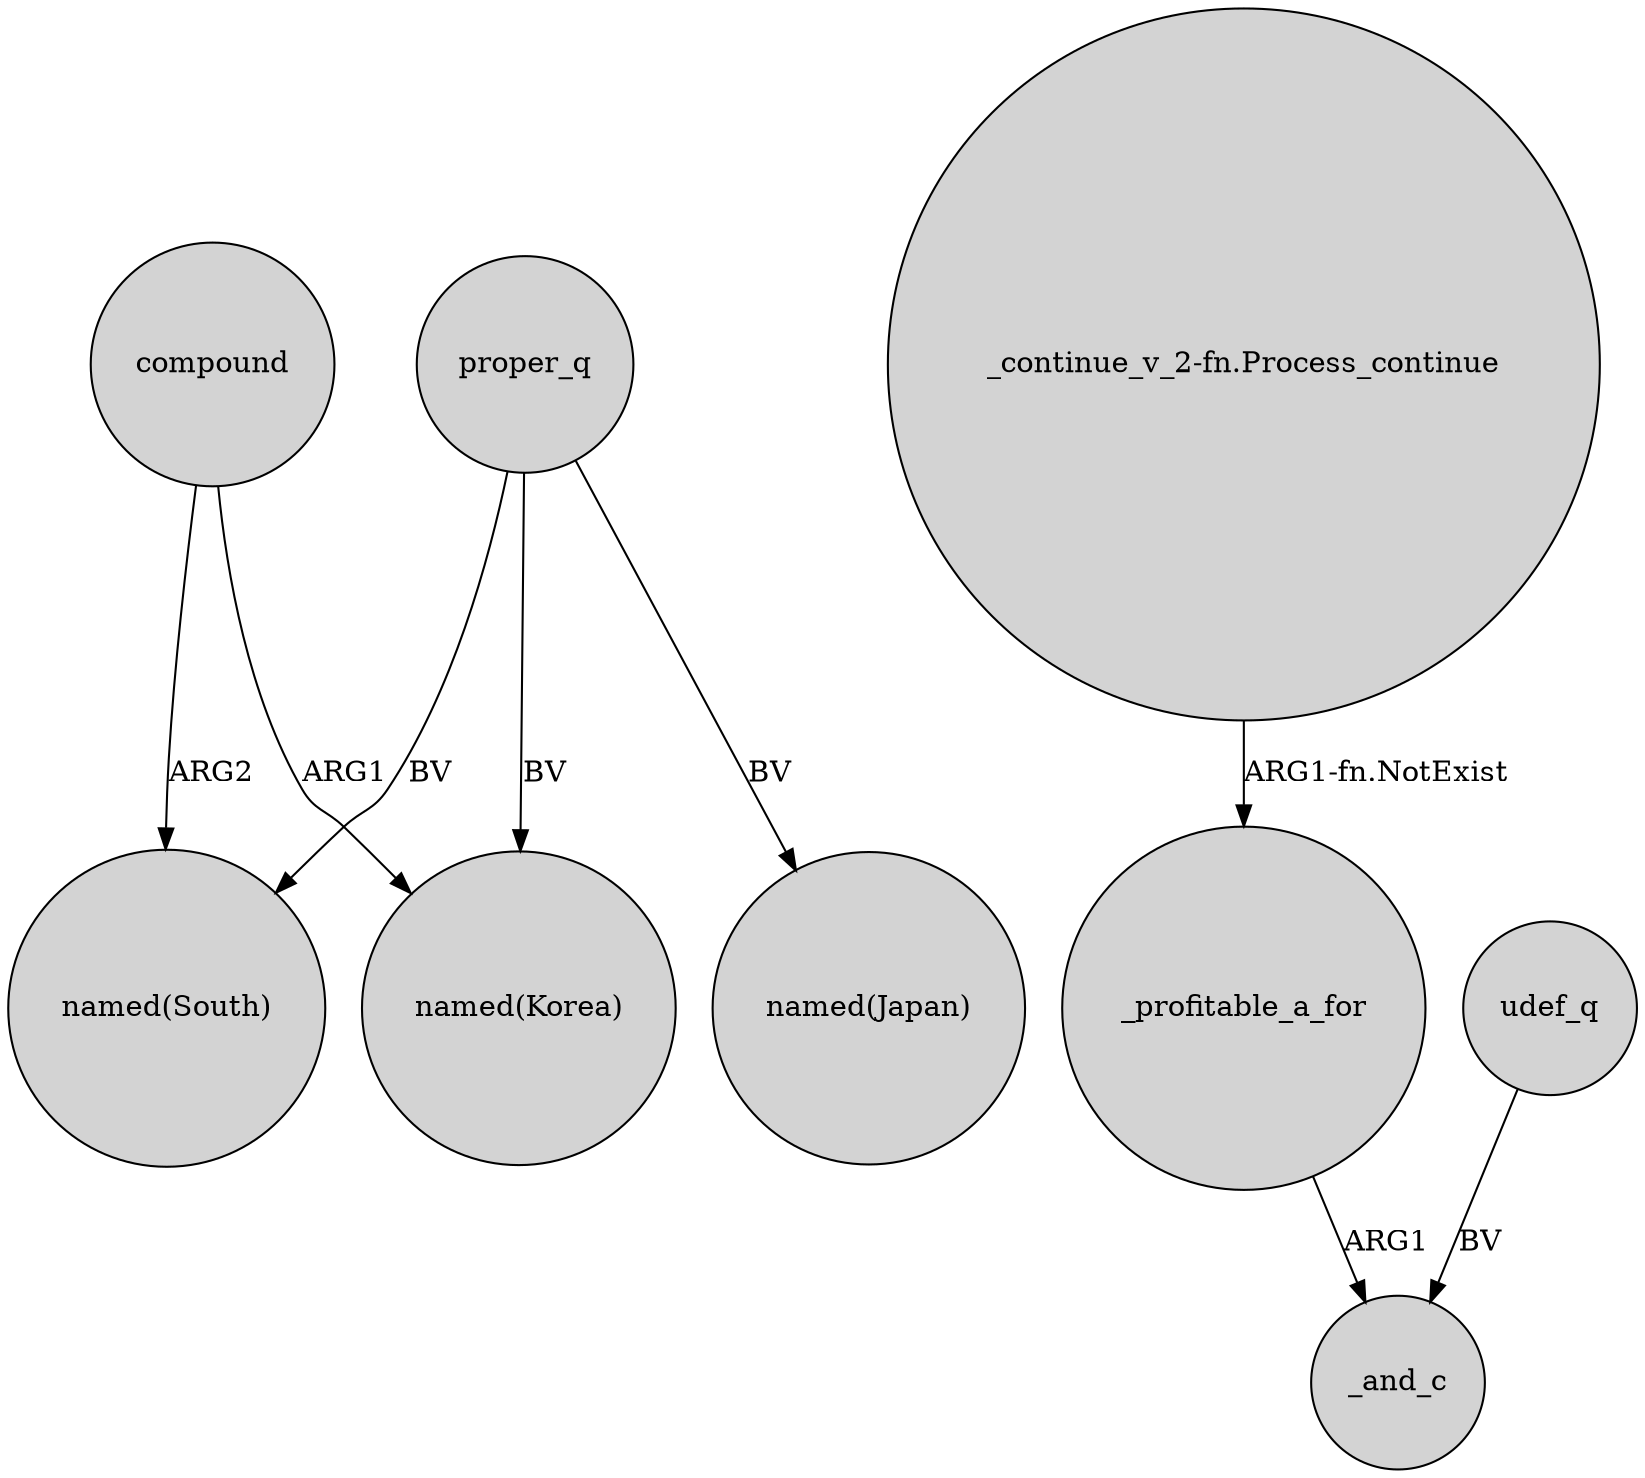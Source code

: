 digraph {
	node [shape=circle style=filled]
	compound -> "named(South)" [label=ARG2]
	proper_q -> "named(Korea)" [label=BV]
	"_continue_v_2-fn.Process_continue" -> _profitable_a_for [label="ARG1-fn.NotExist"]
	_profitable_a_for -> _and_c [label=ARG1]
	proper_q -> "named(Japan)" [label=BV]
	udef_q -> _and_c [label=BV]
	proper_q -> "named(South)" [label=BV]
	compound -> "named(Korea)" [label=ARG1]
}
